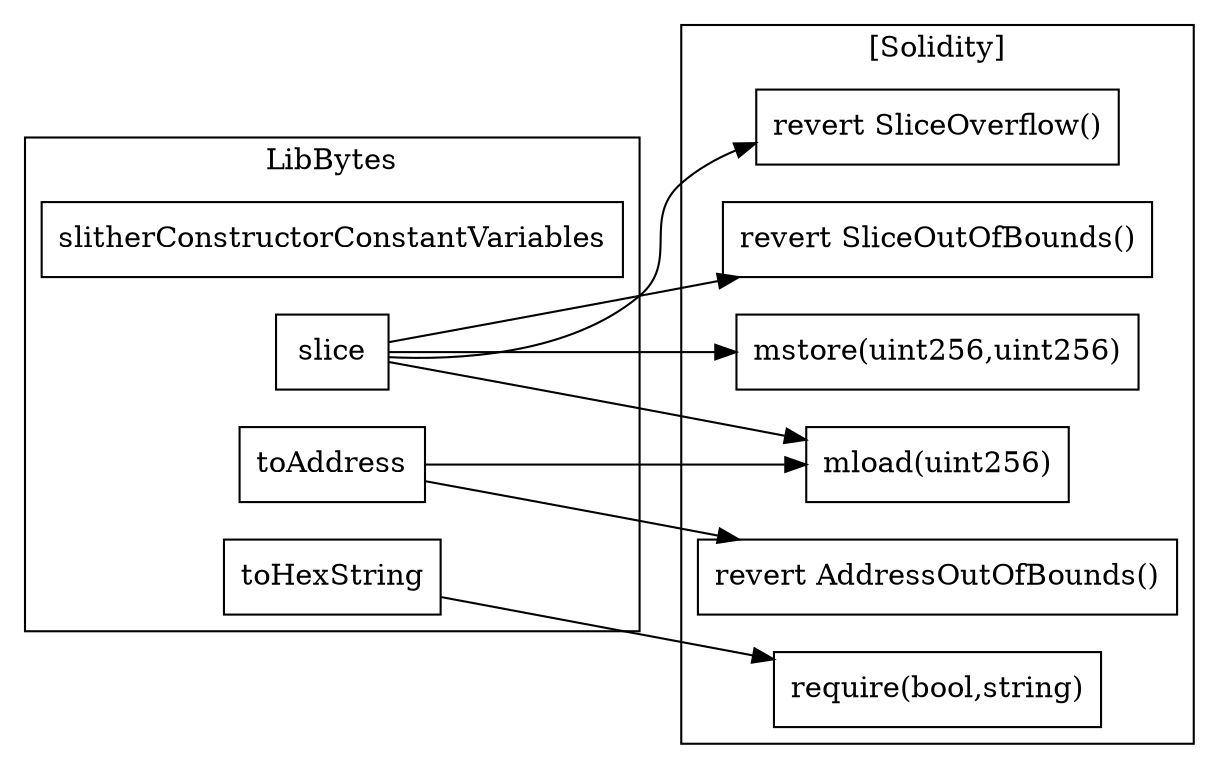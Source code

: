 strict digraph {
rankdir="LR"
node [shape=box]
subgraph cluster_215_LibBytes {
label = "LibBytes"
"215_slitherConstructorConstantVariables" [label="slitherConstructorConstantVariables"]
"215_slice" [label="slice"]
"215_toAddress" [label="toAddress"]
"215_toHexString" [label="toHexString"]
}subgraph cluster_solidity {
label = "[Solidity]"
"revert SliceOverflow()" 
"mload(uint256)" 
"revert SliceOutOfBounds()" 
"mstore(uint256,uint256)" 
"revert AddressOutOfBounds()" 
"require(bool,string)" 
"215_slice" -> "revert SliceOutOfBounds()"
"215_slice" -> "mstore(uint256,uint256)"
"215_slice" -> "revert SliceOverflow()"
"215_slice" -> "mload(uint256)"
"215_toAddress" -> "mload(uint256)"
"215_toAddress" -> "revert AddressOutOfBounds()"
"215_toHexString" -> "require(bool,string)"
}
}